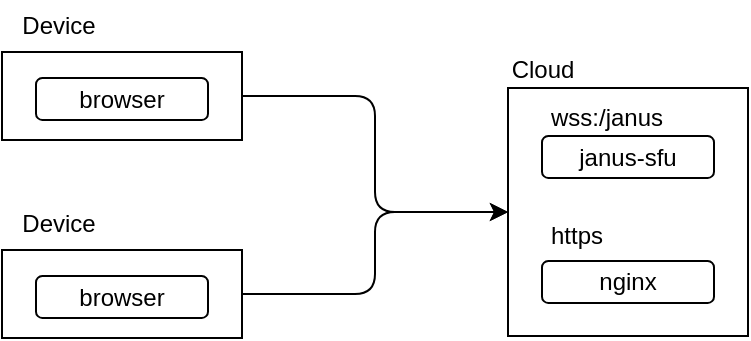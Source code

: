 <mxfile>
    <diagram id="7LsmrUUbvKGw6thPxD3o" name="Page-1">
        <mxGraphModel dx="580" dy="766" grid="0" gridSize="10" guides="1" tooltips="1" connect="1" arrows="1" fold="1" page="0" pageScale="1" pageWidth="850" pageHeight="1100" math="0" shadow="0">
            <root>
                <mxCell id="0"/>
                <mxCell id="1" parent="0"/>
                <mxCell id="6" value="" style="rounded=0;whiteSpace=wrap;html=1;" vertex="1" parent="1">
                    <mxGeometry x="606" y="355" width="120" height="124" as="geometry"/>
                </mxCell>
                <mxCell id="12" value="" style="group" vertex="1" connectable="0" parent="1">
                    <mxGeometry x="353" y="311" width="120" height="70" as="geometry"/>
                </mxCell>
                <mxCell id="9" value="" style="rounded=0;whiteSpace=wrap;html=1;" vertex="1" parent="12">
                    <mxGeometry y="26" width="120" height="44" as="geometry"/>
                </mxCell>
                <mxCell id="10" value="browser" style="rounded=1;whiteSpace=wrap;html=1;" vertex="1" parent="12">
                    <mxGeometry x="17" y="39" width="86" height="21" as="geometry"/>
                </mxCell>
                <mxCell id="11" value="Device" style="text;html=1;align=center;verticalAlign=middle;resizable=0;points=[];autosize=1;strokeColor=none;fillColor=none;" vertex="1" parent="12">
                    <mxGeometry width="55" height="26" as="geometry"/>
                </mxCell>
                <mxCell id="17" value="" style="group" vertex="1" connectable="0" parent="1">
                    <mxGeometry x="353" y="410" width="120" height="70" as="geometry"/>
                </mxCell>
                <mxCell id="18" value="" style="rounded=0;whiteSpace=wrap;html=1;" vertex="1" parent="17">
                    <mxGeometry y="26" width="120" height="44" as="geometry"/>
                </mxCell>
                <mxCell id="19" value="browser" style="rounded=1;whiteSpace=wrap;html=1;" vertex="1" parent="17">
                    <mxGeometry x="17" y="39" width="86" height="21" as="geometry"/>
                </mxCell>
                <mxCell id="20" value="Device" style="text;html=1;align=center;verticalAlign=middle;resizable=0;points=[];autosize=1;strokeColor=none;fillColor=none;" vertex="1" parent="17">
                    <mxGeometry width="55" height="26" as="geometry"/>
                </mxCell>
                <mxCell id="22" style="edgeStyle=orthogonalEdgeStyle;html=1;entryX=0;entryY=0.5;entryDx=0;entryDy=0;exitX=1;exitY=0.5;exitDx=0;exitDy=0;" edge="1" parent="1" source="9" target="6">
                    <mxGeometry relative="1" as="geometry">
                        <mxPoint x="539" y="277" as="targetPoint"/>
                        <mxPoint x="496" y="316" as="sourcePoint"/>
                    </mxGeometry>
                </mxCell>
                <mxCell id="23" style="edgeStyle=orthogonalEdgeStyle;html=1;entryX=0;entryY=0.5;entryDx=0;entryDy=0;" edge="1" parent="1" source="18" target="6">
                    <mxGeometry relative="1" as="geometry"/>
                </mxCell>
                <mxCell id="24" value="wss:/janus" style="text;html=1;align=center;verticalAlign=middle;resizable=0;points=[];autosize=1;strokeColor=none;fillColor=none;" vertex="1" parent="1">
                    <mxGeometry x="618" y="357" width="74" height="26" as="geometry"/>
                </mxCell>
                <mxCell id="13" value="Cloud" style="text;html=1;align=center;verticalAlign=middle;resizable=0;points=[];autosize=1;strokeColor=none;fillColor=none;" vertex="1" parent="1">
                    <mxGeometry x="598" y="333" width="49" height="26" as="geometry"/>
                </mxCell>
                <mxCell id="2" value="janus-sfu" style="rounded=1;whiteSpace=wrap;html=1;" vertex="1" parent="1">
                    <mxGeometry x="623" y="379" width="86" height="21" as="geometry"/>
                </mxCell>
                <mxCell id="5" value="nginx" style="rounded=1;whiteSpace=wrap;html=1;" vertex="1" parent="1">
                    <mxGeometry x="623" y="441.5" width="86" height="21" as="geometry"/>
                </mxCell>
                <mxCell id="25" value="https" style="text;html=1;align=center;verticalAlign=middle;resizable=0;points=[];autosize=1;strokeColor=none;fillColor=none;" vertex="1" parent="1">
                    <mxGeometry x="618" y="415.5" width="44" height="26" as="geometry"/>
                </mxCell>
            </root>
        </mxGraphModel>
    </diagram>
</mxfile>